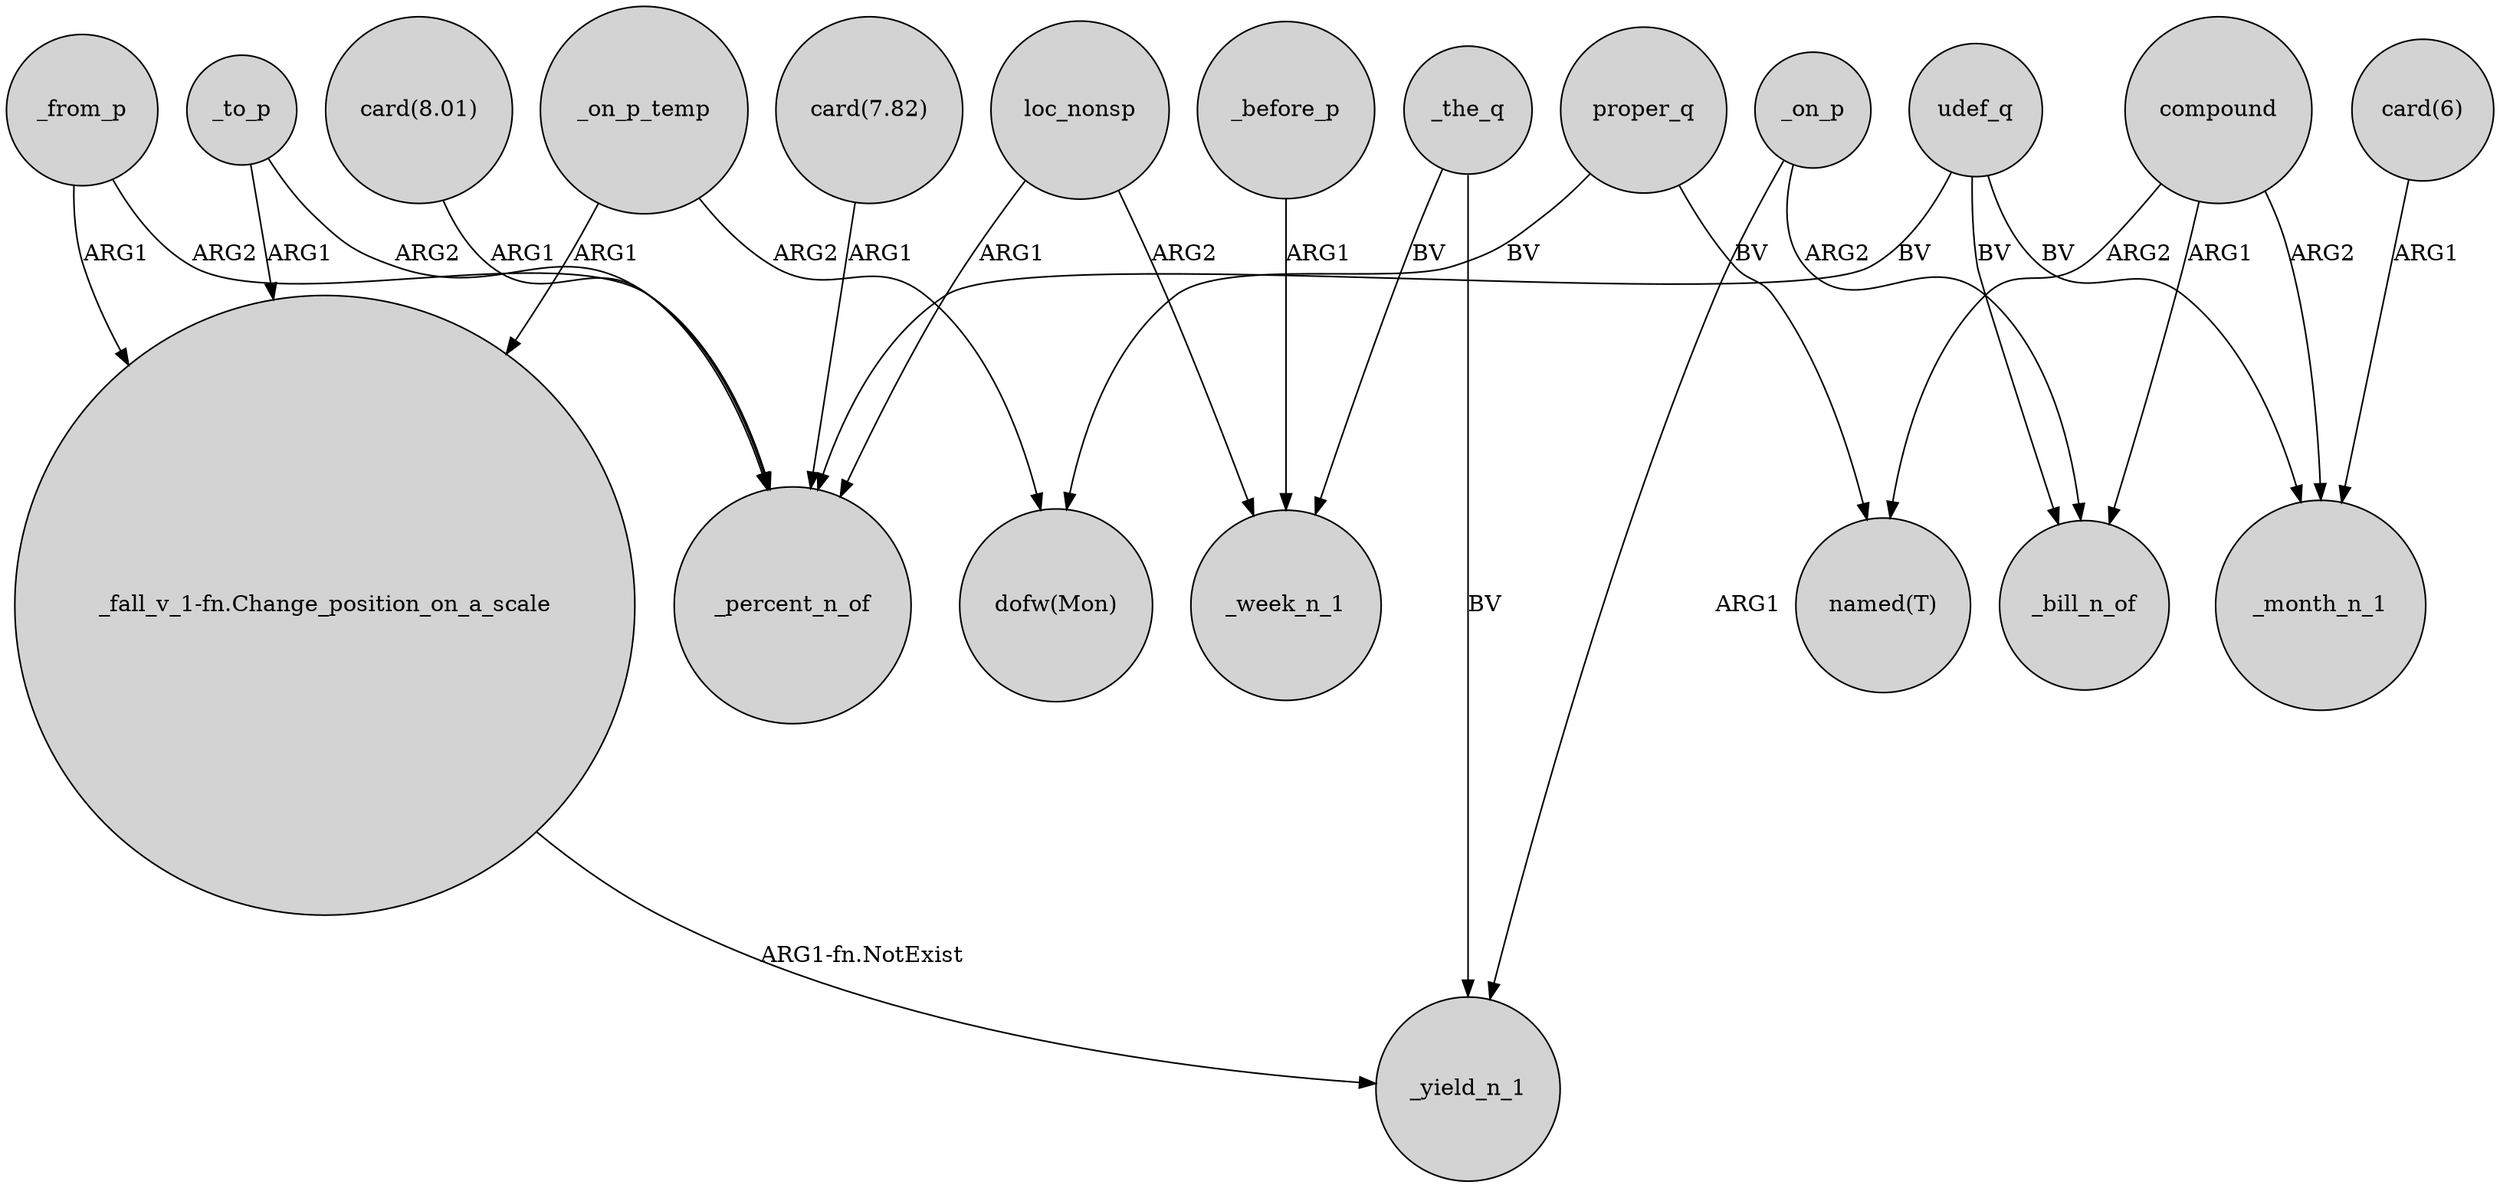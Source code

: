 digraph {
	node [shape=circle style=filled]
	_the_q -> _yield_n_1 [label=BV]
	"card(7.82)" -> _percent_n_of [label=ARG1]
	compound -> _month_n_1 [label=ARG2]
	compound -> _bill_n_of [label=ARG1]
	compound -> "named(T)" [label=ARG2]
	_from_p -> "_fall_v_1-fn.Change_position_on_a_scale" [label=ARG1]
	proper_q -> "named(T)" [label=BV]
	udef_q -> _bill_n_of [label=BV]
	loc_nonsp -> _percent_n_of [label=ARG1]
	_on_p_temp -> "_fall_v_1-fn.Change_position_on_a_scale" [label=ARG1]
	udef_q -> _month_n_1 [label=BV]
	"_fall_v_1-fn.Change_position_on_a_scale" -> _yield_n_1 [label="ARG1-fn.NotExist"]
	"card(8.01)" -> _percent_n_of [label=ARG1]
	_before_p -> _week_n_1 [label=ARG1]
	loc_nonsp -> _week_n_1 [label=ARG2]
	_the_q -> _week_n_1 [label=BV]
	proper_q -> "dofw(Mon)" [label=BV]
	_on_p -> _bill_n_of [label=ARG2]
	_on_p_temp -> "dofw(Mon)" [label=ARG2]
	_to_p -> _percent_n_of [label=ARG2]
	_from_p -> _percent_n_of [label=ARG2]
	udef_q -> _percent_n_of [label=BV]
	"card(6)" -> _month_n_1 [label=ARG1]
	_on_p -> _yield_n_1 [label=ARG1]
	_to_p -> "_fall_v_1-fn.Change_position_on_a_scale" [label=ARG1]
}
